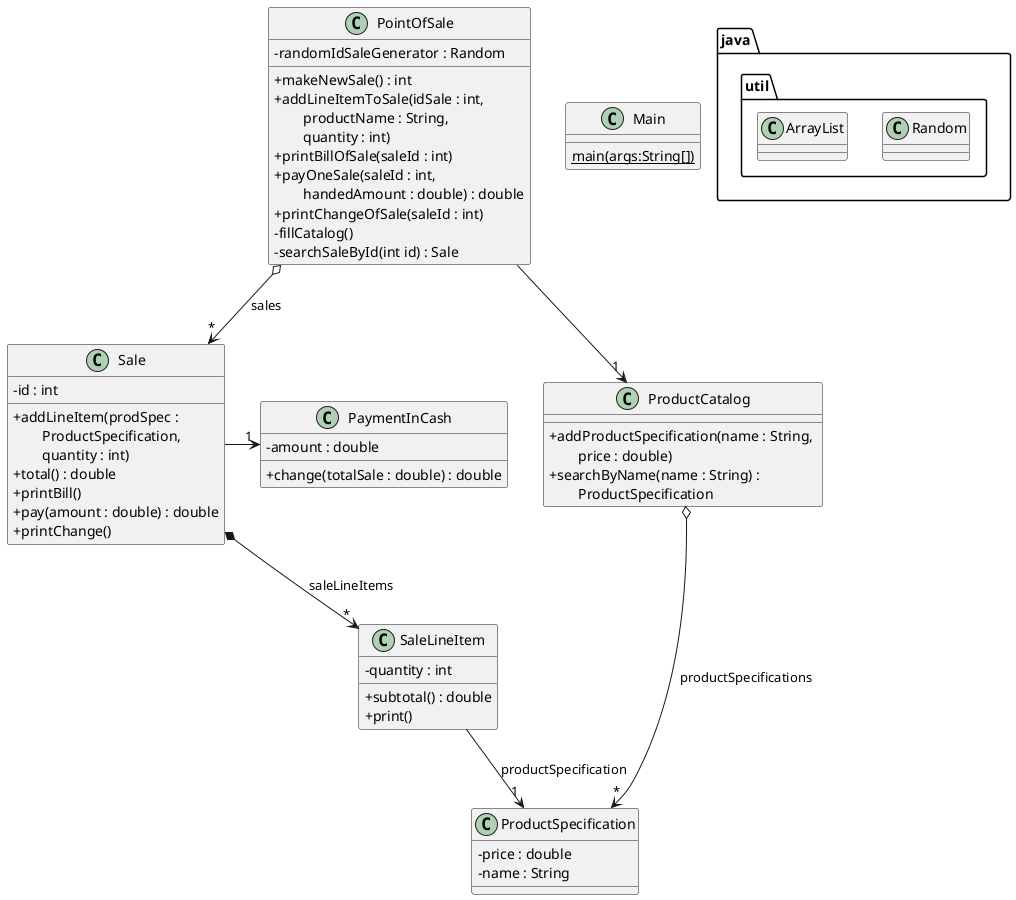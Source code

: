 @startuml
'https://plantuml.com/class-diagram
skinparam classAttributeIconSize 0

class Main {
{static} main(args:String[])
}

package java.util {
class Random
class ArrayList
}

class PointOfSale {
'- idLastSale : int
- randomIdSaleGenerator : Random
+ makeNewSale() : int
+ addLineItemToSale(idSale : int, \n\tproductName : String,\n\tquantity : int)
+ printBillOfSale(saleId : int)
+ payOneSale(saleId : int, \n\thandedAmount : double) : double
+ printChangeOfSale(saleId : int)
- fillCatalog()
- searchSaleById(int id) : Sale
}

class ProductCatalog {
+ addProductSpecification(name : String, \n\tprice : double)
+ searchByName(name : String) : \n\tProductSpecification
}

class ProductSpecification {
- price : double
- name : String
}

class Sale {
- id : int
+ addLineItem(prodSpec : \n\tProductSpecification, \n\tquantity : int)
+ total() : double
+ printBill()
+ pay(amount : double) : double
+ printChange()
}

class PaymentInCash {
- amount : double
+ change(totalSale : double) : double
}

class SaleLineItem {
- quantity : int
+ subtotal() : double
+ print()
}

PointOfSale o--> "*" Sale : sales
Sale *--> "*" SaleLineItem : saleLineItems
SaleLineItem --> "1" ProductSpecification : productSpecification
PointOfSale --> "1" ProductCatalog
ProductCatalog o--> "*" ProductSpecification : productSpecifications
Sale -> "1" PaymentInCash
@enduml